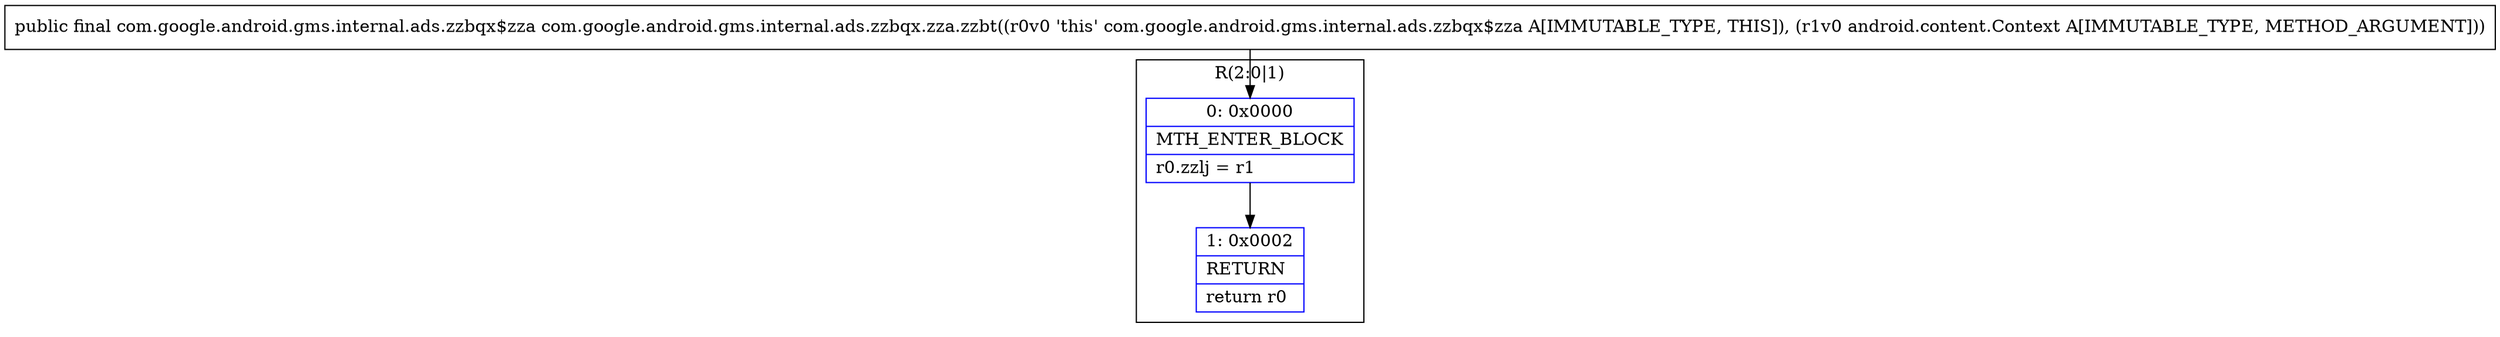 digraph "CFG forcom.google.android.gms.internal.ads.zzbqx.zza.zzbt(Landroid\/content\/Context;)Lcom\/google\/android\/gms\/internal\/ads\/zzbqx$zza;" {
subgraph cluster_Region_175267084 {
label = "R(2:0|1)";
node [shape=record,color=blue];
Node_0 [shape=record,label="{0\:\ 0x0000|MTH_ENTER_BLOCK\l|r0.zzlj = r1\l}"];
Node_1 [shape=record,label="{1\:\ 0x0002|RETURN\l|return r0\l}"];
}
MethodNode[shape=record,label="{public final com.google.android.gms.internal.ads.zzbqx$zza com.google.android.gms.internal.ads.zzbqx.zza.zzbt((r0v0 'this' com.google.android.gms.internal.ads.zzbqx$zza A[IMMUTABLE_TYPE, THIS]), (r1v0 android.content.Context A[IMMUTABLE_TYPE, METHOD_ARGUMENT])) }"];
MethodNode -> Node_0;
Node_0 -> Node_1;
}


